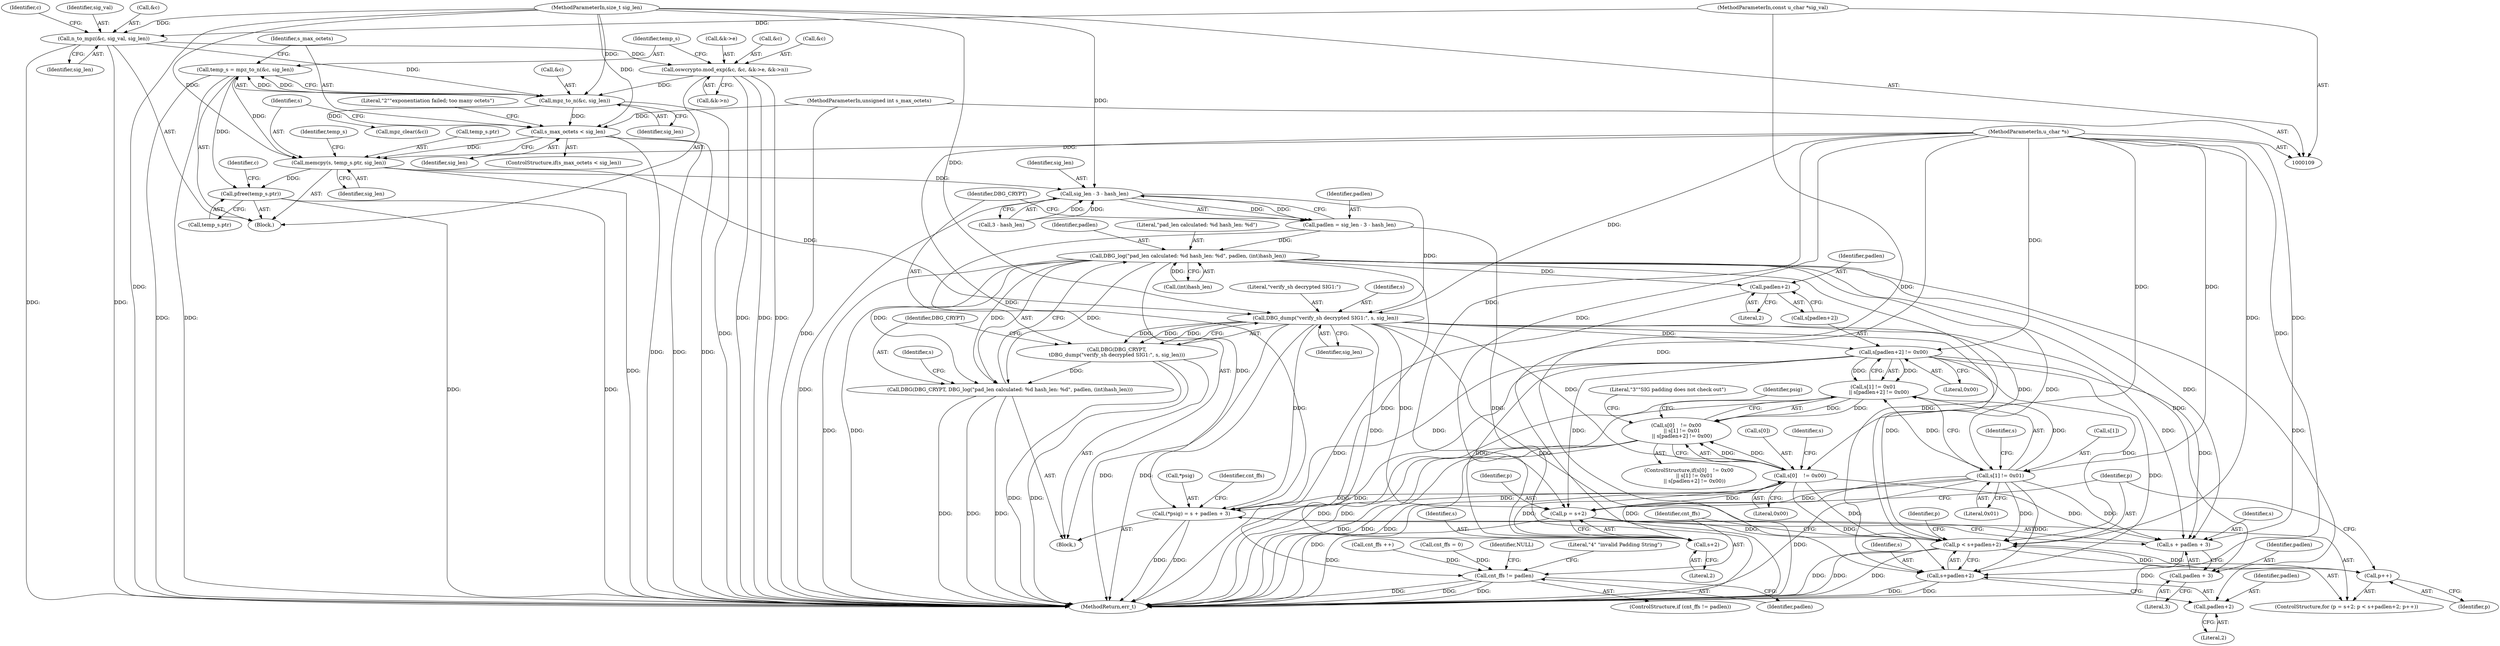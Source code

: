 digraph "0_Openswan_9eaa6c2a823c1d2b58913506a15f9474bf857a3d@API" {
"1000153" [label="(Call,memcpy(s, temp_s.ptr, sig_len))"];
"1000111" [label="(MethodParameterIn,u_char *s)"];
"1000140" [label="(Call,temp_s = mpz_to_n(&c, sig_len))"];
"1000142" [label="(Call,mpz_to_n(&c, sig_len))"];
"1000127" [label="(Call,oswcrypto.mod_exp(&c, &c, &k->e, &k->n))"];
"1000122" [label="(Call,n_to_mpz(&c, sig_val, sig_len))"];
"1000115" [label="(MethodParameterIn,const u_char *sig_val)"];
"1000116" [label="(MethodParameterIn,size_t sig_len)"];
"1000147" [label="(Call,s_max_octets < sig_len)"];
"1000112" [label="(MethodParameterIn,unsigned int s_max_octets)"];
"1000159" [label="(Call,pfree(temp_s.ptr))"];
"1000168" [label="(Call,sig_len - 3 - hash_len)"];
"1000166" [label="(Call,padlen = sig_len - 3 - hash_len)"];
"1000181" [label="(Call,DBG_log(\"pad_len calculated: %d hash_len: %d\", padlen, (int)hash_len))"];
"1000179" [label="(Call,DBG(DBG_CRYPT, DBG_log(\"pad_len calculated: %d hash_len: %d\", padlen, (int)hash_len)))"];
"1000203" [label="(Call,padlen+2)"];
"1000210" [label="(Call,(*psig) = s + padlen + 3)"];
"1000213" [label="(Call,s + padlen + 3)"];
"1000215" [label="(Call,padlen + 3)"];
"1000230" [label="(Call,p < s+padlen+2)"];
"1000237" [label="(Call,p++)"];
"1000232" [label="(Call,s+padlen+2)"];
"1000234" [label="(Call,padlen+2)"];
"1000247" [label="(Call,cnt_ffs != padlen)"];
"1000175" [label="(Call,DBG_dump(\"verify_sh decrypted SIG1:\", s, sig_len))"];
"1000173" [label="(Call,DBG(DBG_CRYPT,\n\tDBG_dump(\"verify_sh decrypted SIG1:\", s, sig_len)))"];
"1000189" [label="(Call,s[0]    != 0x00)"];
"1000188" [label="(Call,s[0]    != 0x00\n       || s[1] != 0x01\n       || s[padlen+2] != 0x00)"];
"1000225" [label="(Call,p = s+2)"];
"1000227" [label="(Call,s+2)"];
"1000195" [label="(Call,s[1] != 0x01)"];
"1000194" [label="(Call,s[1] != 0x01\n       || s[padlen+2] != 0x00)"];
"1000200" [label="(Call,s[padlen+2] != 0x00)"];
"1000253" [label="(Identifier,NULL)"];
"1000129" [label="(Identifier,c)"];
"1000211" [label="(Call,*psig)"];
"1000246" [label="(ControlStructure,if (cnt_ffs != padlen))"];
"1000119" [label="(Block,)"];
"1000251" [label="(Literal,\"4\" \"invalid Padding String\")"];
"1000202" [label="(Identifier,s)"];
"1000216" [label="(Identifier,padlen)"];
"1000160" [label="(Call,temp_s.ptr)"];
"1000132" [label="(Call,&k->e)"];
"1000167" [label="(Identifier,padlen)"];
"1000201" [label="(Call,s[padlen+2])"];
"1000224" [label="(ControlStructure,for (p = s+2; p < s+padlen+2; p++))"];
"1000210" [label="(Call,(*psig) = s + padlen + 3)"];
"1000155" [label="(Call,temp_s.ptr)"];
"1000126" [label="(Identifier,sig_len)"];
"1000174" [label="(Identifier,DBG_CRYPT)"];
"1000128" [label="(Call,&c)"];
"1000209" [label="(Literal,\"3\"\"SIG padding does not check out\")"];
"1000177" [label="(Identifier,s)"];
"1000231" [label="(Identifier,p)"];
"1000225" [label="(Call,p = s+2)"];
"1000112" [label="(MethodParameterIn,unsigned int s_max_octets)"];
"1000179" [label="(Call,DBG(DBG_CRYPT, DBG_log(\"pad_len calculated: %d hash_len: %d\", padlen, (int)hash_len)))"];
"1000195" [label="(Call,s[1] != 0x01)"];
"1000148" [label="(Identifier,s_max_octets)"];
"1000154" [label="(Identifier,s)"];
"1000193" [label="(Literal,0x00)"];
"1000142" [label="(Call,mpz_to_n(&c, sig_len))"];
"1000149" [label="(Identifier,sig_len)"];
"1000169" [label="(Identifier,sig_len)"];
"1000235" [label="(Identifier,padlen)"];
"1000212" [label="(Identifier,psig)"];
"1000125" [label="(Identifier,sig_val)"];
"1000115" [label="(MethodParameterIn,const u_char *sig_val)"];
"1000173" [label="(Call,DBG(DBG_CRYPT,\n\tDBG_dump(\"verify_sh decrypted SIG1:\", s, sig_len)))"];
"1000206" [label="(Literal,0x00)"];
"1000226" [label="(Identifier,p)"];
"1000176" [label="(Literal,\"verify_sh decrypted SIG1:\")"];
"1000166" [label="(Call,padlen = sig_len - 3 - hash_len)"];
"1000123" [label="(Call,&c)"];
"1000248" [label="(Identifier,cnt_ffs)"];
"1000136" [label="(Call,&k->n)"];
"1000116" [label="(MethodParameterIn,size_t sig_len)"];
"1000184" [label="(Call,(int)hash_len)"];
"1000205" [label="(Literal,2)"];
"1000197" [label="(Identifier,s)"];
"1000194" [label="(Call,s[1] != 0x01\n       || s[padlen+2] != 0x00)"];
"1000214" [label="(Identifier,s)"];
"1000217" [label="(Literal,3)"];
"1000183" [label="(Identifier,padlen)"];
"1000130" [label="(Call,&c)"];
"1000232" [label="(Call,s+padlen+2)"];
"1000111" [label="(MethodParameterIn,u_char *s)"];
"1000158" [label="(Identifier,sig_len)"];
"1000254" [label="(MethodReturn,err_t)"];
"1000165" [label="(Identifier,c)"];
"1000244" [label="(Call,cnt_ffs ++)"];
"1000159" [label="(Call,pfree(temp_s.ptr))"];
"1000122" [label="(Call,n_to_mpz(&c, sig_val, sig_len))"];
"1000247" [label="(Call,cnt_ffs != padlen)"];
"1000189" [label="(Call,s[0]    != 0x00)"];
"1000237" [label="(Call,p++)"];
"1000147" [label="(Call,s_max_octets < sig_len)"];
"1000117" [label="(Block,)"];
"1000141" [label="(Identifier,temp_s)"];
"1000215" [label="(Call,padlen + 3)"];
"1000242" [label="(Identifier,p)"];
"1000168" [label="(Call,sig_len - 3 - hash_len)"];
"1000222" [label="(Identifier,cnt_ffs)"];
"1000187" [label="(ControlStructure,if(s[0]    != 0x00\n       || s[1] != 0x01\n       || s[padlen+2] != 0x00))"];
"1000227" [label="(Call,s+2)"];
"1000191" [label="(Identifier,s)"];
"1000190" [label="(Call,s[0])"];
"1000152" [label="(Literal,\"2\"\"exponentiation failed; too many octets\")"];
"1000127" [label="(Call,oswcrypto.mod_exp(&c, &c, &k->e, &k->n))"];
"1000204" [label="(Identifier,padlen)"];
"1000140" [label="(Call,temp_s = mpz_to_n(&c, sig_len))"];
"1000153" [label="(Call,memcpy(s, temp_s.ptr, sig_len))"];
"1000221" [label="(Call,cnt_ffs = 0)"];
"1000145" [label="(Identifier,sig_len)"];
"1000199" [label="(Literal,0x01)"];
"1000213" [label="(Call,s + padlen + 3)"];
"1000175" [label="(Call,DBG_dump(\"verify_sh decrypted SIG1:\", s, sig_len))"];
"1000170" [label="(Call,3 - hash_len)"];
"1000161" [label="(Identifier,temp_s)"];
"1000200" [label="(Call,s[padlen+2] != 0x00)"];
"1000163" [label="(Call,mpz_clear(&c))"];
"1000203" [label="(Call,padlen+2)"];
"1000230" [label="(Call,p < s+padlen+2)"];
"1000143" [label="(Call,&c)"];
"1000180" [label="(Identifier,DBG_CRYPT)"];
"1000236" [label="(Literal,2)"];
"1000181" [label="(Call,DBG_log(\"pad_len calculated: %d hash_len: %d\", padlen, (int)hash_len))"];
"1000233" [label="(Identifier,s)"];
"1000228" [label="(Identifier,s)"];
"1000188" [label="(Call,s[0]    != 0x00\n       || s[1] != 0x01\n       || s[padlen+2] != 0x00)"];
"1000196" [label="(Call,s[1])"];
"1000178" [label="(Identifier,sig_len)"];
"1000238" [label="(Identifier,p)"];
"1000182" [label="(Literal,\"pad_len calculated: %d hash_len: %d\")"];
"1000234" [label="(Call,padlen+2)"];
"1000146" [label="(ControlStructure,if(s_max_octets < sig_len))"];
"1000249" [label="(Identifier,padlen)"];
"1000229" [label="(Literal,2)"];
"1000153" -> "1000119"  [label="AST: "];
"1000153" -> "1000158"  [label="CFG: "];
"1000154" -> "1000153"  [label="AST: "];
"1000155" -> "1000153"  [label="AST: "];
"1000158" -> "1000153"  [label="AST: "];
"1000161" -> "1000153"  [label="CFG: "];
"1000153" -> "1000254"  [label="DDG: "];
"1000111" -> "1000153"  [label="DDG: "];
"1000140" -> "1000153"  [label="DDG: "];
"1000147" -> "1000153"  [label="DDG: "];
"1000116" -> "1000153"  [label="DDG: "];
"1000153" -> "1000159"  [label="DDG: "];
"1000153" -> "1000168"  [label="DDG: "];
"1000153" -> "1000175"  [label="DDG: "];
"1000111" -> "1000109"  [label="AST: "];
"1000111" -> "1000254"  [label="DDG: "];
"1000111" -> "1000175"  [label="DDG: "];
"1000111" -> "1000189"  [label="DDG: "];
"1000111" -> "1000195"  [label="DDG: "];
"1000111" -> "1000200"  [label="DDG: "];
"1000111" -> "1000210"  [label="DDG: "];
"1000111" -> "1000213"  [label="DDG: "];
"1000111" -> "1000225"  [label="DDG: "];
"1000111" -> "1000227"  [label="DDG: "];
"1000111" -> "1000230"  [label="DDG: "];
"1000111" -> "1000232"  [label="DDG: "];
"1000140" -> "1000119"  [label="AST: "];
"1000140" -> "1000142"  [label="CFG: "];
"1000141" -> "1000140"  [label="AST: "];
"1000142" -> "1000140"  [label="AST: "];
"1000148" -> "1000140"  [label="CFG: "];
"1000140" -> "1000254"  [label="DDG: "];
"1000140" -> "1000254"  [label="DDG: "];
"1000142" -> "1000140"  [label="DDG: "];
"1000142" -> "1000140"  [label="DDG: "];
"1000140" -> "1000159"  [label="DDG: "];
"1000142" -> "1000145"  [label="CFG: "];
"1000143" -> "1000142"  [label="AST: "];
"1000145" -> "1000142"  [label="AST: "];
"1000142" -> "1000254"  [label="DDG: "];
"1000127" -> "1000142"  [label="DDG: "];
"1000122" -> "1000142"  [label="DDG: "];
"1000116" -> "1000142"  [label="DDG: "];
"1000142" -> "1000147"  [label="DDG: "];
"1000142" -> "1000163"  [label="DDG: "];
"1000127" -> "1000119"  [label="AST: "];
"1000127" -> "1000136"  [label="CFG: "];
"1000128" -> "1000127"  [label="AST: "];
"1000130" -> "1000127"  [label="AST: "];
"1000132" -> "1000127"  [label="AST: "];
"1000136" -> "1000127"  [label="AST: "];
"1000141" -> "1000127"  [label="CFG: "];
"1000127" -> "1000254"  [label="DDG: "];
"1000127" -> "1000254"  [label="DDG: "];
"1000127" -> "1000254"  [label="DDG: "];
"1000122" -> "1000127"  [label="DDG: "];
"1000122" -> "1000119"  [label="AST: "];
"1000122" -> "1000126"  [label="CFG: "];
"1000123" -> "1000122"  [label="AST: "];
"1000125" -> "1000122"  [label="AST: "];
"1000126" -> "1000122"  [label="AST: "];
"1000129" -> "1000122"  [label="CFG: "];
"1000122" -> "1000254"  [label="DDG: "];
"1000122" -> "1000254"  [label="DDG: "];
"1000115" -> "1000122"  [label="DDG: "];
"1000116" -> "1000122"  [label="DDG: "];
"1000115" -> "1000109"  [label="AST: "];
"1000115" -> "1000254"  [label="DDG: "];
"1000116" -> "1000109"  [label="AST: "];
"1000116" -> "1000254"  [label="DDG: "];
"1000116" -> "1000147"  [label="DDG: "];
"1000116" -> "1000168"  [label="DDG: "];
"1000116" -> "1000175"  [label="DDG: "];
"1000147" -> "1000146"  [label="AST: "];
"1000147" -> "1000149"  [label="CFG: "];
"1000148" -> "1000147"  [label="AST: "];
"1000149" -> "1000147"  [label="AST: "];
"1000152" -> "1000147"  [label="CFG: "];
"1000154" -> "1000147"  [label="CFG: "];
"1000147" -> "1000254"  [label="DDG: "];
"1000147" -> "1000254"  [label="DDG: "];
"1000147" -> "1000254"  [label="DDG: "];
"1000112" -> "1000147"  [label="DDG: "];
"1000112" -> "1000109"  [label="AST: "];
"1000112" -> "1000254"  [label="DDG: "];
"1000159" -> "1000119"  [label="AST: "];
"1000159" -> "1000160"  [label="CFG: "];
"1000160" -> "1000159"  [label="AST: "];
"1000165" -> "1000159"  [label="CFG: "];
"1000159" -> "1000254"  [label="DDG: "];
"1000159" -> "1000254"  [label="DDG: "];
"1000168" -> "1000166"  [label="AST: "];
"1000168" -> "1000170"  [label="CFG: "];
"1000169" -> "1000168"  [label="AST: "];
"1000170" -> "1000168"  [label="AST: "];
"1000166" -> "1000168"  [label="CFG: "];
"1000168" -> "1000254"  [label="DDG: "];
"1000168" -> "1000166"  [label="DDG: "];
"1000168" -> "1000166"  [label="DDG: "];
"1000170" -> "1000168"  [label="DDG: "];
"1000170" -> "1000168"  [label="DDG: "];
"1000168" -> "1000175"  [label="DDG: "];
"1000166" -> "1000117"  [label="AST: "];
"1000167" -> "1000166"  [label="AST: "];
"1000174" -> "1000166"  [label="CFG: "];
"1000166" -> "1000254"  [label="DDG: "];
"1000166" -> "1000181"  [label="DDG: "];
"1000181" -> "1000179"  [label="AST: "];
"1000181" -> "1000184"  [label="CFG: "];
"1000182" -> "1000181"  [label="AST: "];
"1000183" -> "1000181"  [label="AST: "];
"1000184" -> "1000181"  [label="AST: "];
"1000179" -> "1000181"  [label="CFG: "];
"1000181" -> "1000254"  [label="DDG: "];
"1000181" -> "1000254"  [label="DDG: "];
"1000181" -> "1000179"  [label="DDG: "];
"1000181" -> "1000179"  [label="DDG: "];
"1000181" -> "1000179"  [label="DDG: "];
"1000184" -> "1000181"  [label="DDG: "];
"1000181" -> "1000203"  [label="DDG: "];
"1000181" -> "1000210"  [label="DDG: "];
"1000181" -> "1000213"  [label="DDG: "];
"1000181" -> "1000215"  [label="DDG: "];
"1000181" -> "1000230"  [label="DDG: "];
"1000181" -> "1000232"  [label="DDG: "];
"1000181" -> "1000234"  [label="DDG: "];
"1000181" -> "1000247"  [label="DDG: "];
"1000179" -> "1000117"  [label="AST: "];
"1000180" -> "1000179"  [label="AST: "];
"1000191" -> "1000179"  [label="CFG: "];
"1000179" -> "1000254"  [label="DDG: "];
"1000179" -> "1000254"  [label="DDG: "];
"1000179" -> "1000254"  [label="DDG: "];
"1000173" -> "1000179"  [label="DDG: "];
"1000203" -> "1000201"  [label="AST: "];
"1000203" -> "1000205"  [label="CFG: "];
"1000204" -> "1000203"  [label="AST: "];
"1000205" -> "1000203"  [label="AST: "];
"1000201" -> "1000203"  [label="CFG: "];
"1000203" -> "1000254"  [label="DDG: "];
"1000210" -> "1000117"  [label="AST: "];
"1000210" -> "1000213"  [label="CFG: "];
"1000211" -> "1000210"  [label="AST: "];
"1000213" -> "1000210"  [label="AST: "];
"1000222" -> "1000210"  [label="CFG: "];
"1000210" -> "1000254"  [label="DDG: "];
"1000210" -> "1000254"  [label="DDG: "];
"1000200" -> "1000210"  [label="DDG: "];
"1000189" -> "1000210"  [label="DDG: "];
"1000175" -> "1000210"  [label="DDG: "];
"1000195" -> "1000210"  [label="DDG: "];
"1000213" -> "1000215"  [label="CFG: "];
"1000214" -> "1000213"  [label="AST: "];
"1000215" -> "1000213"  [label="AST: "];
"1000213" -> "1000254"  [label="DDG: "];
"1000200" -> "1000213"  [label="DDG: "];
"1000189" -> "1000213"  [label="DDG: "];
"1000175" -> "1000213"  [label="DDG: "];
"1000195" -> "1000213"  [label="DDG: "];
"1000215" -> "1000217"  [label="CFG: "];
"1000216" -> "1000215"  [label="AST: "];
"1000217" -> "1000215"  [label="AST: "];
"1000230" -> "1000224"  [label="AST: "];
"1000230" -> "1000232"  [label="CFG: "];
"1000231" -> "1000230"  [label="AST: "];
"1000232" -> "1000230"  [label="AST: "];
"1000242" -> "1000230"  [label="CFG: "];
"1000248" -> "1000230"  [label="CFG: "];
"1000230" -> "1000254"  [label="DDG: "];
"1000230" -> "1000254"  [label="DDG: "];
"1000230" -> "1000254"  [label="DDG: "];
"1000225" -> "1000230"  [label="DDG: "];
"1000237" -> "1000230"  [label="DDG: "];
"1000200" -> "1000230"  [label="DDG: "];
"1000189" -> "1000230"  [label="DDG: "];
"1000195" -> "1000230"  [label="DDG: "];
"1000175" -> "1000230"  [label="DDG: "];
"1000230" -> "1000237"  [label="DDG: "];
"1000237" -> "1000224"  [label="AST: "];
"1000237" -> "1000238"  [label="CFG: "];
"1000238" -> "1000237"  [label="AST: "];
"1000231" -> "1000237"  [label="CFG: "];
"1000232" -> "1000234"  [label="CFG: "];
"1000233" -> "1000232"  [label="AST: "];
"1000234" -> "1000232"  [label="AST: "];
"1000232" -> "1000254"  [label="DDG: "];
"1000232" -> "1000254"  [label="DDG: "];
"1000200" -> "1000232"  [label="DDG: "];
"1000189" -> "1000232"  [label="DDG: "];
"1000195" -> "1000232"  [label="DDG: "];
"1000175" -> "1000232"  [label="DDG: "];
"1000234" -> "1000236"  [label="CFG: "];
"1000235" -> "1000234"  [label="AST: "];
"1000236" -> "1000234"  [label="AST: "];
"1000247" -> "1000246"  [label="AST: "];
"1000247" -> "1000249"  [label="CFG: "];
"1000248" -> "1000247"  [label="AST: "];
"1000249" -> "1000247"  [label="AST: "];
"1000251" -> "1000247"  [label="CFG: "];
"1000253" -> "1000247"  [label="CFG: "];
"1000247" -> "1000254"  [label="DDG: "];
"1000247" -> "1000254"  [label="DDG: "];
"1000247" -> "1000254"  [label="DDG: "];
"1000221" -> "1000247"  [label="DDG: "];
"1000244" -> "1000247"  [label="DDG: "];
"1000175" -> "1000173"  [label="AST: "];
"1000175" -> "1000178"  [label="CFG: "];
"1000176" -> "1000175"  [label="AST: "];
"1000177" -> "1000175"  [label="AST: "];
"1000178" -> "1000175"  [label="AST: "];
"1000173" -> "1000175"  [label="CFG: "];
"1000175" -> "1000254"  [label="DDG: "];
"1000175" -> "1000254"  [label="DDG: "];
"1000175" -> "1000173"  [label="DDG: "];
"1000175" -> "1000173"  [label="DDG: "];
"1000175" -> "1000173"  [label="DDG: "];
"1000175" -> "1000189"  [label="DDG: "];
"1000175" -> "1000195"  [label="DDG: "];
"1000175" -> "1000200"  [label="DDG: "];
"1000175" -> "1000225"  [label="DDG: "];
"1000175" -> "1000227"  [label="DDG: "];
"1000173" -> "1000117"  [label="AST: "];
"1000174" -> "1000173"  [label="AST: "];
"1000180" -> "1000173"  [label="CFG: "];
"1000173" -> "1000254"  [label="DDG: "];
"1000173" -> "1000254"  [label="DDG: "];
"1000189" -> "1000188"  [label="AST: "];
"1000189" -> "1000193"  [label="CFG: "];
"1000190" -> "1000189"  [label="AST: "];
"1000193" -> "1000189"  [label="AST: "];
"1000197" -> "1000189"  [label="CFG: "];
"1000188" -> "1000189"  [label="CFG: "];
"1000189" -> "1000254"  [label="DDG: "];
"1000189" -> "1000188"  [label="DDG: "];
"1000189" -> "1000188"  [label="DDG: "];
"1000189" -> "1000225"  [label="DDG: "];
"1000189" -> "1000227"  [label="DDG: "];
"1000188" -> "1000187"  [label="AST: "];
"1000188" -> "1000194"  [label="CFG: "];
"1000194" -> "1000188"  [label="AST: "];
"1000209" -> "1000188"  [label="CFG: "];
"1000212" -> "1000188"  [label="CFG: "];
"1000188" -> "1000254"  [label="DDG: "];
"1000188" -> "1000254"  [label="DDG: "];
"1000188" -> "1000254"  [label="DDG: "];
"1000194" -> "1000188"  [label="DDG: "];
"1000194" -> "1000188"  [label="DDG: "];
"1000225" -> "1000224"  [label="AST: "];
"1000225" -> "1000227"  [label="CFG: "];
"1000226" -> "1000225"  [label="AST: "];
"1000227" -> "1000225"  [label="AST: "];
"1000231" -> "1000225"  [label="CFG: "];
"1000225" -> "1000254"  [label="DDG: "];
"1000200" -> "1000225"  [label="DDG: "];
"1000195" -> "1000225"  [label="DDG: "];
"1000227" -> "1000229"  [label="CFG: "];
"1000228" -> "1000227"  [label="AST: "];
"1000229" -> "1000227"  [label="AST: "];
"1000200" -> "1000227"  [label="DDG: "];
"1000195" -> "1000227"  [label="DDG: "];
"1000195" -> "1000194"  [label="AST: "];
"1000195" -> "1000199"  [label="CFG: "];
"1000196" -> "1000195"  [label="AST: "];
"1000199" -> "1000195"  [label="AST: "];
"1000202" -> "1000195"  [label="CFG: "];
"1000194" -> "1000195"  [label="CFG: "];
"1000195" -> "1000254"  [label="DDG: "];
"1000195" -> "1000194"  [label="DDG: "];
"1000195" -> "1000194"  [label="DDG: "];
"1000194" -> "1000200"  [label="CFG: "];
"1000200" -> "1000194"  [label="AST: "];
"1000194" -> "1000254"  [label="DDG: "];
"1000194" -> "1000254"  [label="DDG: "];
"1000200" -> "1000194"  [label="DDG: "];
"1000200" -> "1000194"  [label="DDG: "];
"1000200" -> "1000206"  [label="CFG: "];
"1000201" -> "1000200"  [label="AST: "];
"1000206" -> "1000200"  [label="AST: "];
"1000200" -> "1000254"  [label="DDG: "];
}
